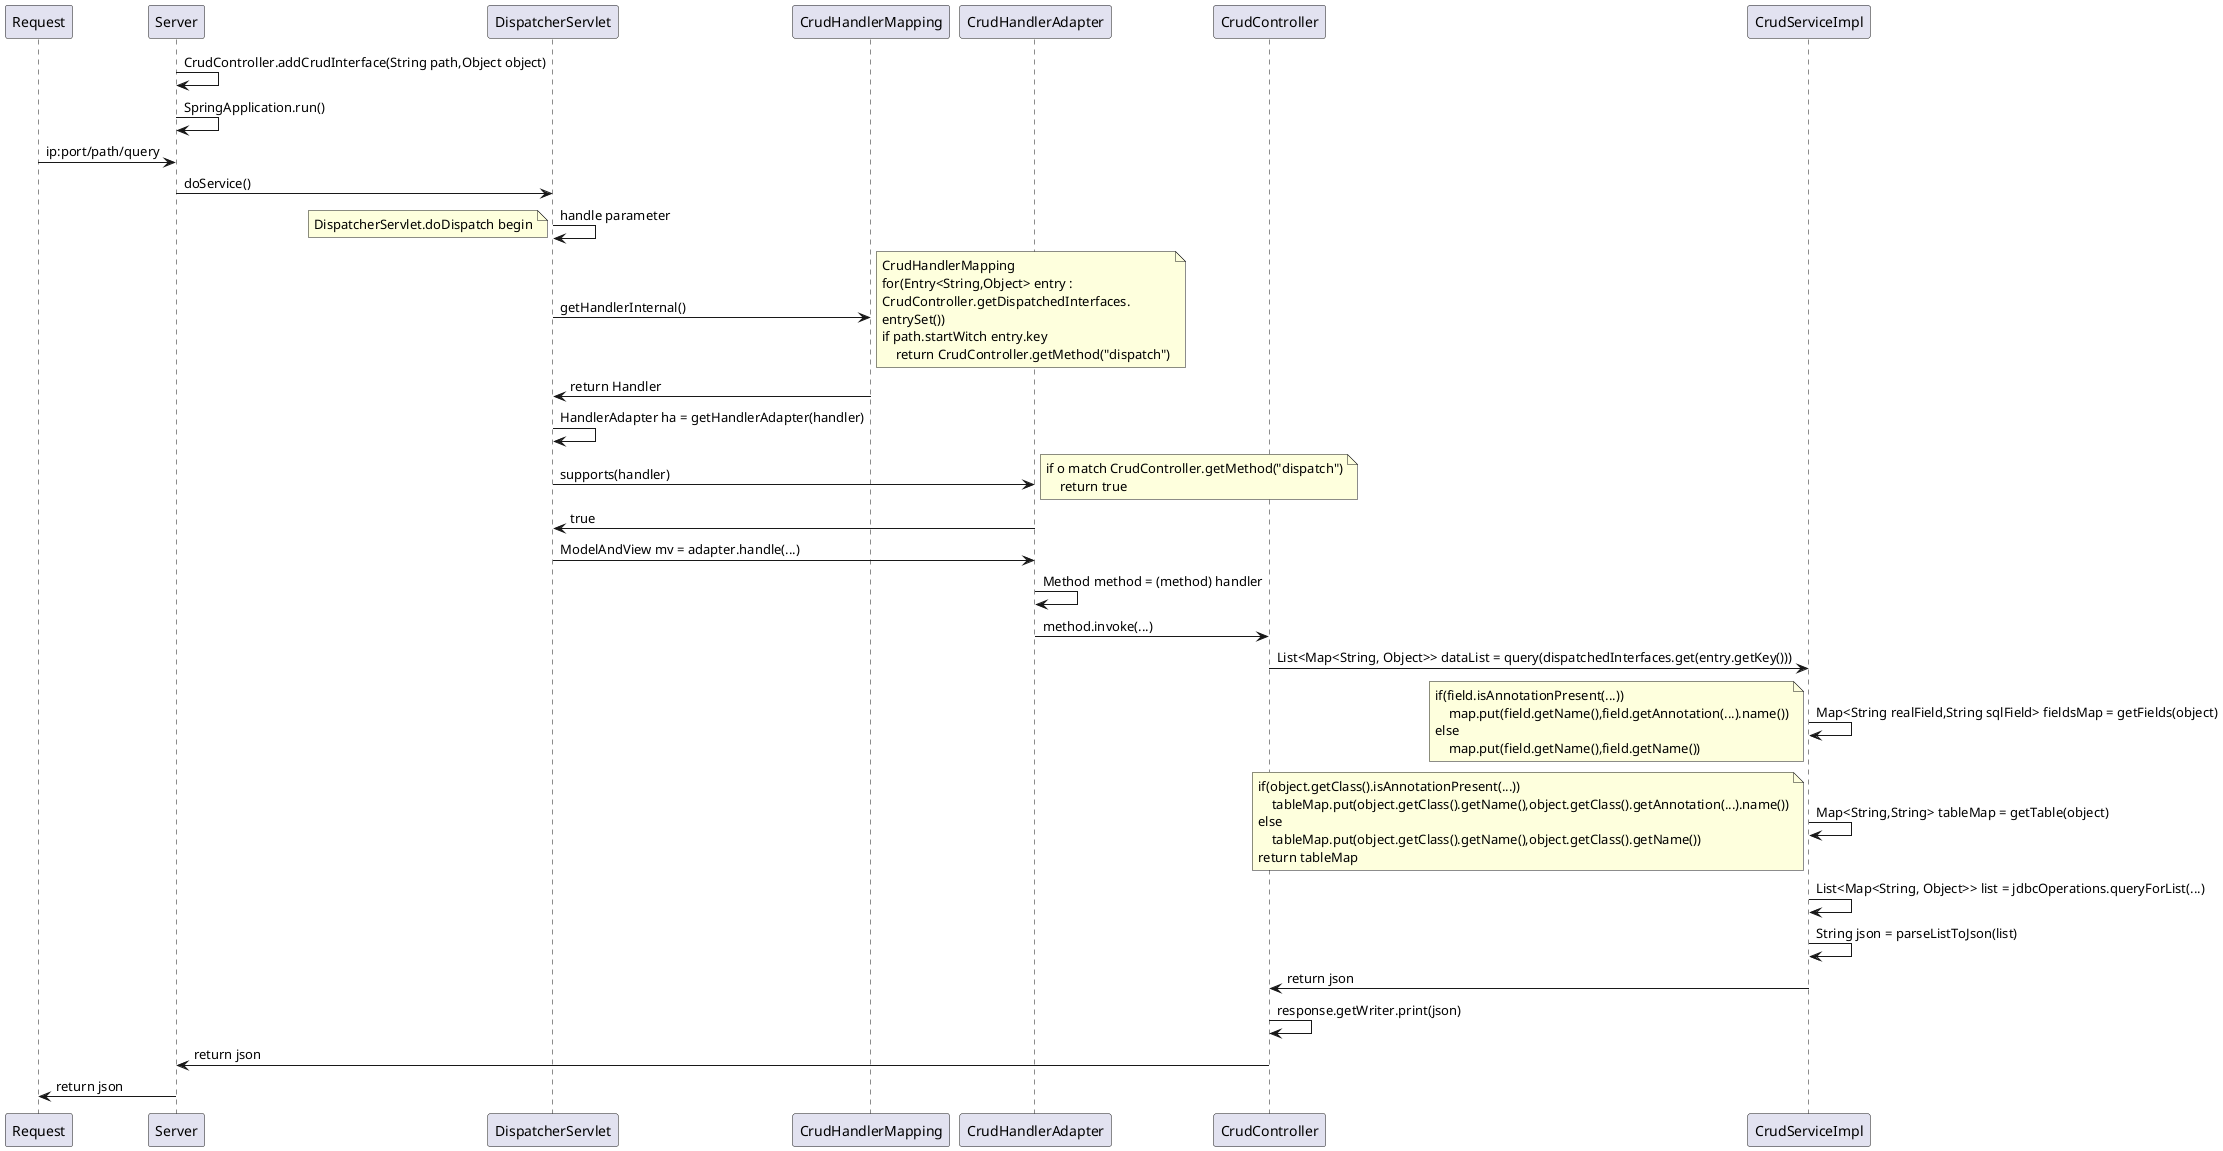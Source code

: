 @startuml
participant Request
participant Server
participant DispatcherServlet
participant CrudHandlerMapping
participant CrudHandlerAdapter
participant CrudController
participant CrudServiceImpl

Server -> Server : CrudController.addCrudInterface(String path,Object object)
Server -> Server : SpringApplication.run()
Request -> Server : ip:port/path/query
Server -> DispatcherServlet : doService()
DispatcherServlet -> DispatcherServlet : handle parameter
note left : DispatcherServlet.doDispatch begin
DispatcherServlet -> CrudHandlerMapping : getHandlerInternal()
note right
CrudHandlerMapping
for(Entry<String,Object> entry :
CrudController.getDispatchedInterfaces.
entrySet())
if path.startWitch entry.key
    return CrudController.getMethod("dispatch")
end note
CrudHandlerMapping -> DispatcherServlet : return Handler
DispatcherServlet -> DispatcherServlet : HandlerAdapter ha = getHandlerAdapter(handler)
DispatcherServlet -> CrudHandlerAdapter : supports(handler)
note right
if o match CrudController.getMethod("dispatch")
    return true
end note
CrudHandlerAdapter -> DispatcherServlet : true
DispatcherServlet -> CrudHandlerAdapter : ModelAndView mv = adapter.handle(...)
CrudHandlerAdapter -> CrudHandlerAdapter : Method method = (method) handler
CrudHandlerAdapter -> CrudController : method.invoke(...)
CrudController -> CrudServiceImpl : List<Map<String, Object>> dataList = query(dispatchedInterfaces.get(entry.getKey()))
CrudServiceImpl -> CrudServiceImpl : Map<String realField,String sqlField> fieldsMap = getFields(object)
note left
if(field.isAnnotationPresent(...))
    map.put(field.getName(),field.getAnnotation(...).name())
else
    map.put(field.getName(),field.getName())
end note
CrudServiceImpl -> CrudServiceImpl : Map<String,String> tableMap = getTable(object)
note left
if(object.getClass().isAnnotationPresent(...))
    tableMap.put(object.getClass().getName(),object.getClass().getAnnotation(...).name())
else
    tableMap.put(object.getClass().getName(),object.getClass().getName())
return tableMap
end note
CrudServiceImpl -> CrudServiceImpl : List<Map<String, Object>> list = jdbcOperations.queryForList(...)
CrudServiceImpl -> CrudServiceImpl : String json = parseListToJson(list)
CrudServiceImpl -> CrudController : return json
CrudController -> CrudController : response.getWriter.print(json)
CrudController -> Server : return json
Server -> Request : return json
@enduml